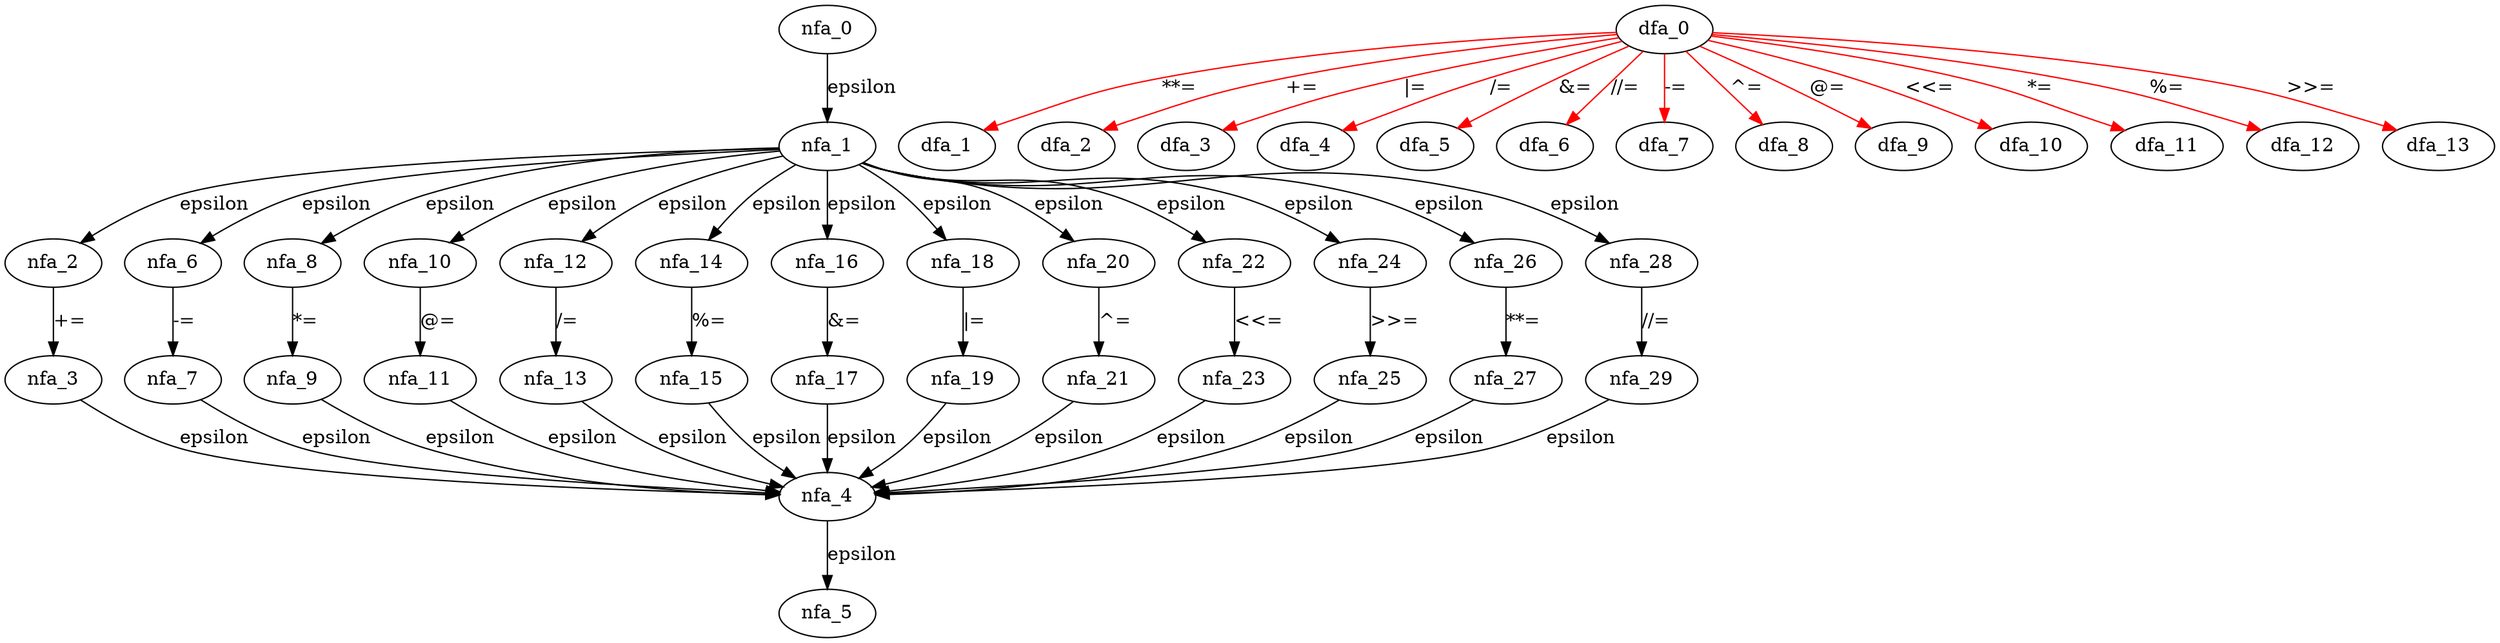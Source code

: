 digraph augassign {
 subgraph augassign_nfa {
  nfa_0->nfa_1[label=epsilon]
  nfa_1->nfa_2[label=epsilon]
  nfa_2->nfa_3[label="+="]
  nfa_3->nfa_4[label=epsilon]
  nfa_4->nfa_5[label=epsilon]
  nfa_1->nfa_6[label=epsilon]
  nfa_6->nfa_7[label="-="]
  nfa_7->nfa_4[label=epsilon]
  nfa_1->nfa_8[label=epsilon]
  nfa_8->nfa_9[label="*="]
  nfa_9->nfa_4[label=epsilon]
  nfa_1->nfa_10[label=epsilon]
  nfa_10->nfa_11[label="@="]
  nfa_11->nfa_4[label=epsilon]
  nfa_1->nfa_12[label=epsilon]
  nfa_12->nfa_13[label="/="]
  nfa_13->nfa_4[label=epsilon]
  nfa_1->nfa_14[label=epsilon]
  nfa_14->nfa_15[label="%="]
  nfa_15->nfa_4[label=epsilon]
  nfa_1->nfa_16[label=epsilon]
  nfa_16->nfa_17[label="&="]
  nfa_17->nfa_4[label=epsilon]
  nfa_1->nfa_18[label=epsilon]
  nfa_18->nfa_19[label="|="]
  nfa_19->nfa_4[label=epsilon]
  nfa_1->nfa_20[label=epsilon]
  nfa_20->nfa_21[label="^="]
  nfa_21->nfa_4[label=epsilon]
  nfa_1->nfa_22[label=epsilon]
  nfa_22->nfa_23[label="<<="]
  nfa_23->nfa_4[label=epsilon]
  nfa_1->nfa_24[label=epsilon]
  nfa_24->nfa_25[label=">>="]
  nfa_25->nfa_4[label=epsilon]
  nfa_1->nfa_26[label=epsilon]
  nfa_26->nfa_27[label="**="]
  nfa_27->nfa_4[label=epsilon]
  nfa_1->nfa_28[label=epsilon]
  nfa_28->nfa_29[label="//="]
  nfa_29->nfa_4[label=epsilon]
  }
 subgraph augassign_dfa {
  dfa_0->dfa_1[label="**=",color=red]
  dfa_0->dfa_2[label="+=",color=red]
  dfa_0->dfa_3[label="|=",color=red]
  dfa_0->dfa_4[label="/=",color=red]
  dfa_0->dfa_5[label="&=",color=red]
  dfa_0->dfa_6[label="//=",color=red]
  dfa_0->dfa_7[label="-=",color=red]
  dfa_0->dfa_8[label="^=",color=red]
  dfa_0->dfa_9[label="@=",color=red]
  dfa_0->dfa_10[label="<<=",color=red]
  dfa_0->dfa_11[label="*=",color=red]
  dfa_0->dfa_12[label="%=",color=red]
  dfa_0->dfa_13[label=">>=",color=red]
  }
}
